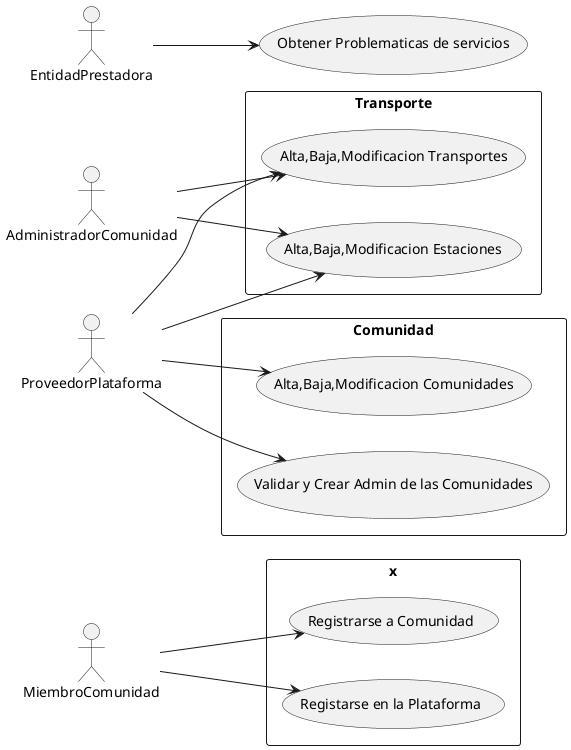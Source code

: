 @startuml
left to right direction


' Este para los miembrosComunidad'
rectangle x {
  usecase (Registrarse a Comunidad) as ResgistrarAComunidad
  usecase (Registarse en la Plataforma) as RegistarseEnPlataforma
}

rectangle Transporte {
  usecase (Alta,Baja,Modificacion Transportes) as ABM_Transportes
  usecase (Alta,Baja,Modificacion Estaciones) as ABM_estaciones
}

rectangle Comunidad {
  usecase (Alta,Baja,Modificacion Comunidades) as ABM_Comunidades
  usecase (Validar y Crear Admin de las Comunidades) as Validar_Crear_Comunidades
}



MiembroComunidad --> ResgistrarAComunidad
MiembroComunidad --> RegistarseEnPlataforma


AdministradorComunidad --> ABM_Transportes
AdministradorComunidad --> ABM_estaciones


ProveedorPlataforma --> ABM_Comunidades
ProveedorPlataforma --> Validar_Crear_Comunidades
ProveedorPlataforma --> ABM_Transportes
ProveedorPlataforma --> ABM_estaciones

EntidadPrestadora --> (Obtener Problematicas de servicios)


@enduml



